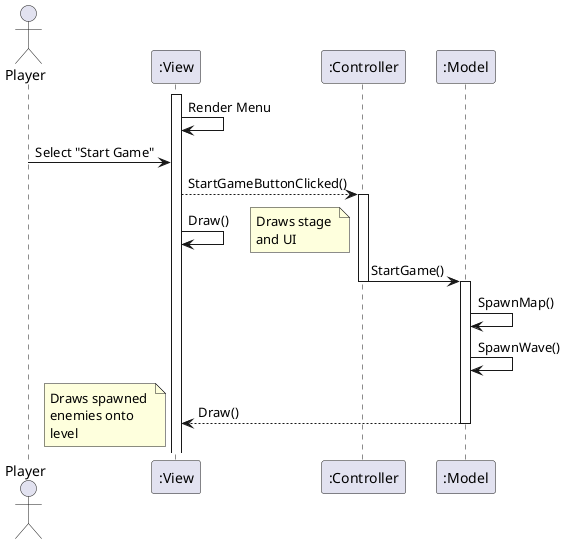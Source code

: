 @startuml
Actor Player as Pl
'View is the drawManager class' 
Participant ":View" as Vw
'All other managers' 
Participant ":Controller" as Cl
'All the other classes'
Participant ":Model" as Ml

activate Vw
Vw -> Vw: Render Menu
Pl -> Vw: Select "Start Game"
        
        Vw --> Cl: StartGameButtonClicked()
        activate Cl
        Vw -> Vw: Draw()
                note right
                    Draws stage 
                    and UI
                end note
                Cl -> Ml: StartGame()
                deactivate Cl
                activate Ml
                Ml -> Ml: SpawnMap()
                Ml -> Ml: SpawnWave() 
                Vw <-- Ml: Draw() 
                deactivate Ml
                note left
                        Draws spawned 
                        enemies onto 
                        level
                end note
@enduml